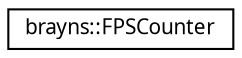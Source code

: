 digraph "Graphical Class Hierarchy"
{
  edge [fontname="Sans",fontsize="10",labelfontname="Sans",labelfontsize="10"];
  node [fontname="Sans",fontsize="10",shape=record];
  rankdir="LR";
  Node1 [label="brayns::FPSCounter",height=0.2,width=0.4,color="black", fillcolor="white", style="filled",URL="$structbrayns_1_1_f_p_s_counter.html"];
}
